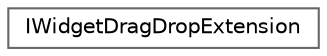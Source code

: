 digraph "Graphical Class Hierarchy"
{
 // INTERACTIVE_SVG=YES
 // LATEX_PDF_SIZE
  bgcolor="transparent";
  edge [fontname=Helvetica,fontsize=10,labelfontname=Helvetica,labelfontsize=10];
  node [fontname=Helvetica,fontsize=10,shape=box,height=0.2,width=0.4];
  rankdir="LR";
  Node0 [id="Node000000",label="IWidgetDragDropExtension",height=0.2,width=0.4,color="grey40", fillcolor="white", style="filled",URL="$d5/d84/classIWidgetDragDropExtension.html",tooltip=" "];
}
